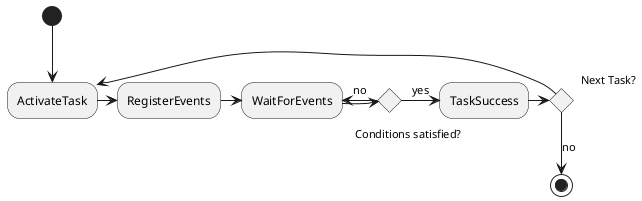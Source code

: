 ﻿@startuml
    (*) --> "ActivateTask"
    "ActivateTask" -right-> "RegisterEvents"
    "RegisterEvents" -right-> "WaitForEvents"
    "WaitForEvents" -right-> if "Conditions satisfied?" then
        -right->[yes] "TaskSuccess"
    else
        -right->[no] "WaitForEvents"
    endif
    "TaskSuccess" -right-> if "Next Task?" then
        -right->[ ] "ActivateTask"
    else
        -->[no] (*)
    endif
@enduml